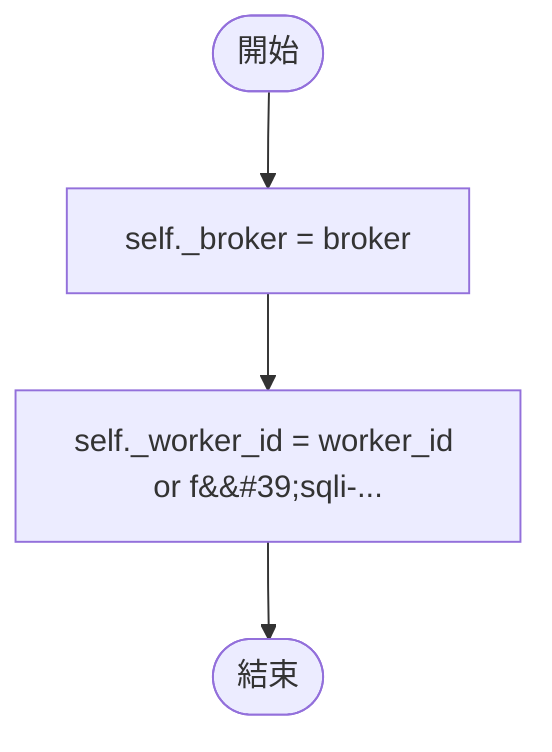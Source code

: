 flowchart TB
    n1([開始])
    n2([結束])
    n3[self._broker = broker]
    n4[self._worker_id = worker_id or f&amp;&#35;39;sqli-...]
    n1 --> n3
    n3 --> n4
    n4 --> n2